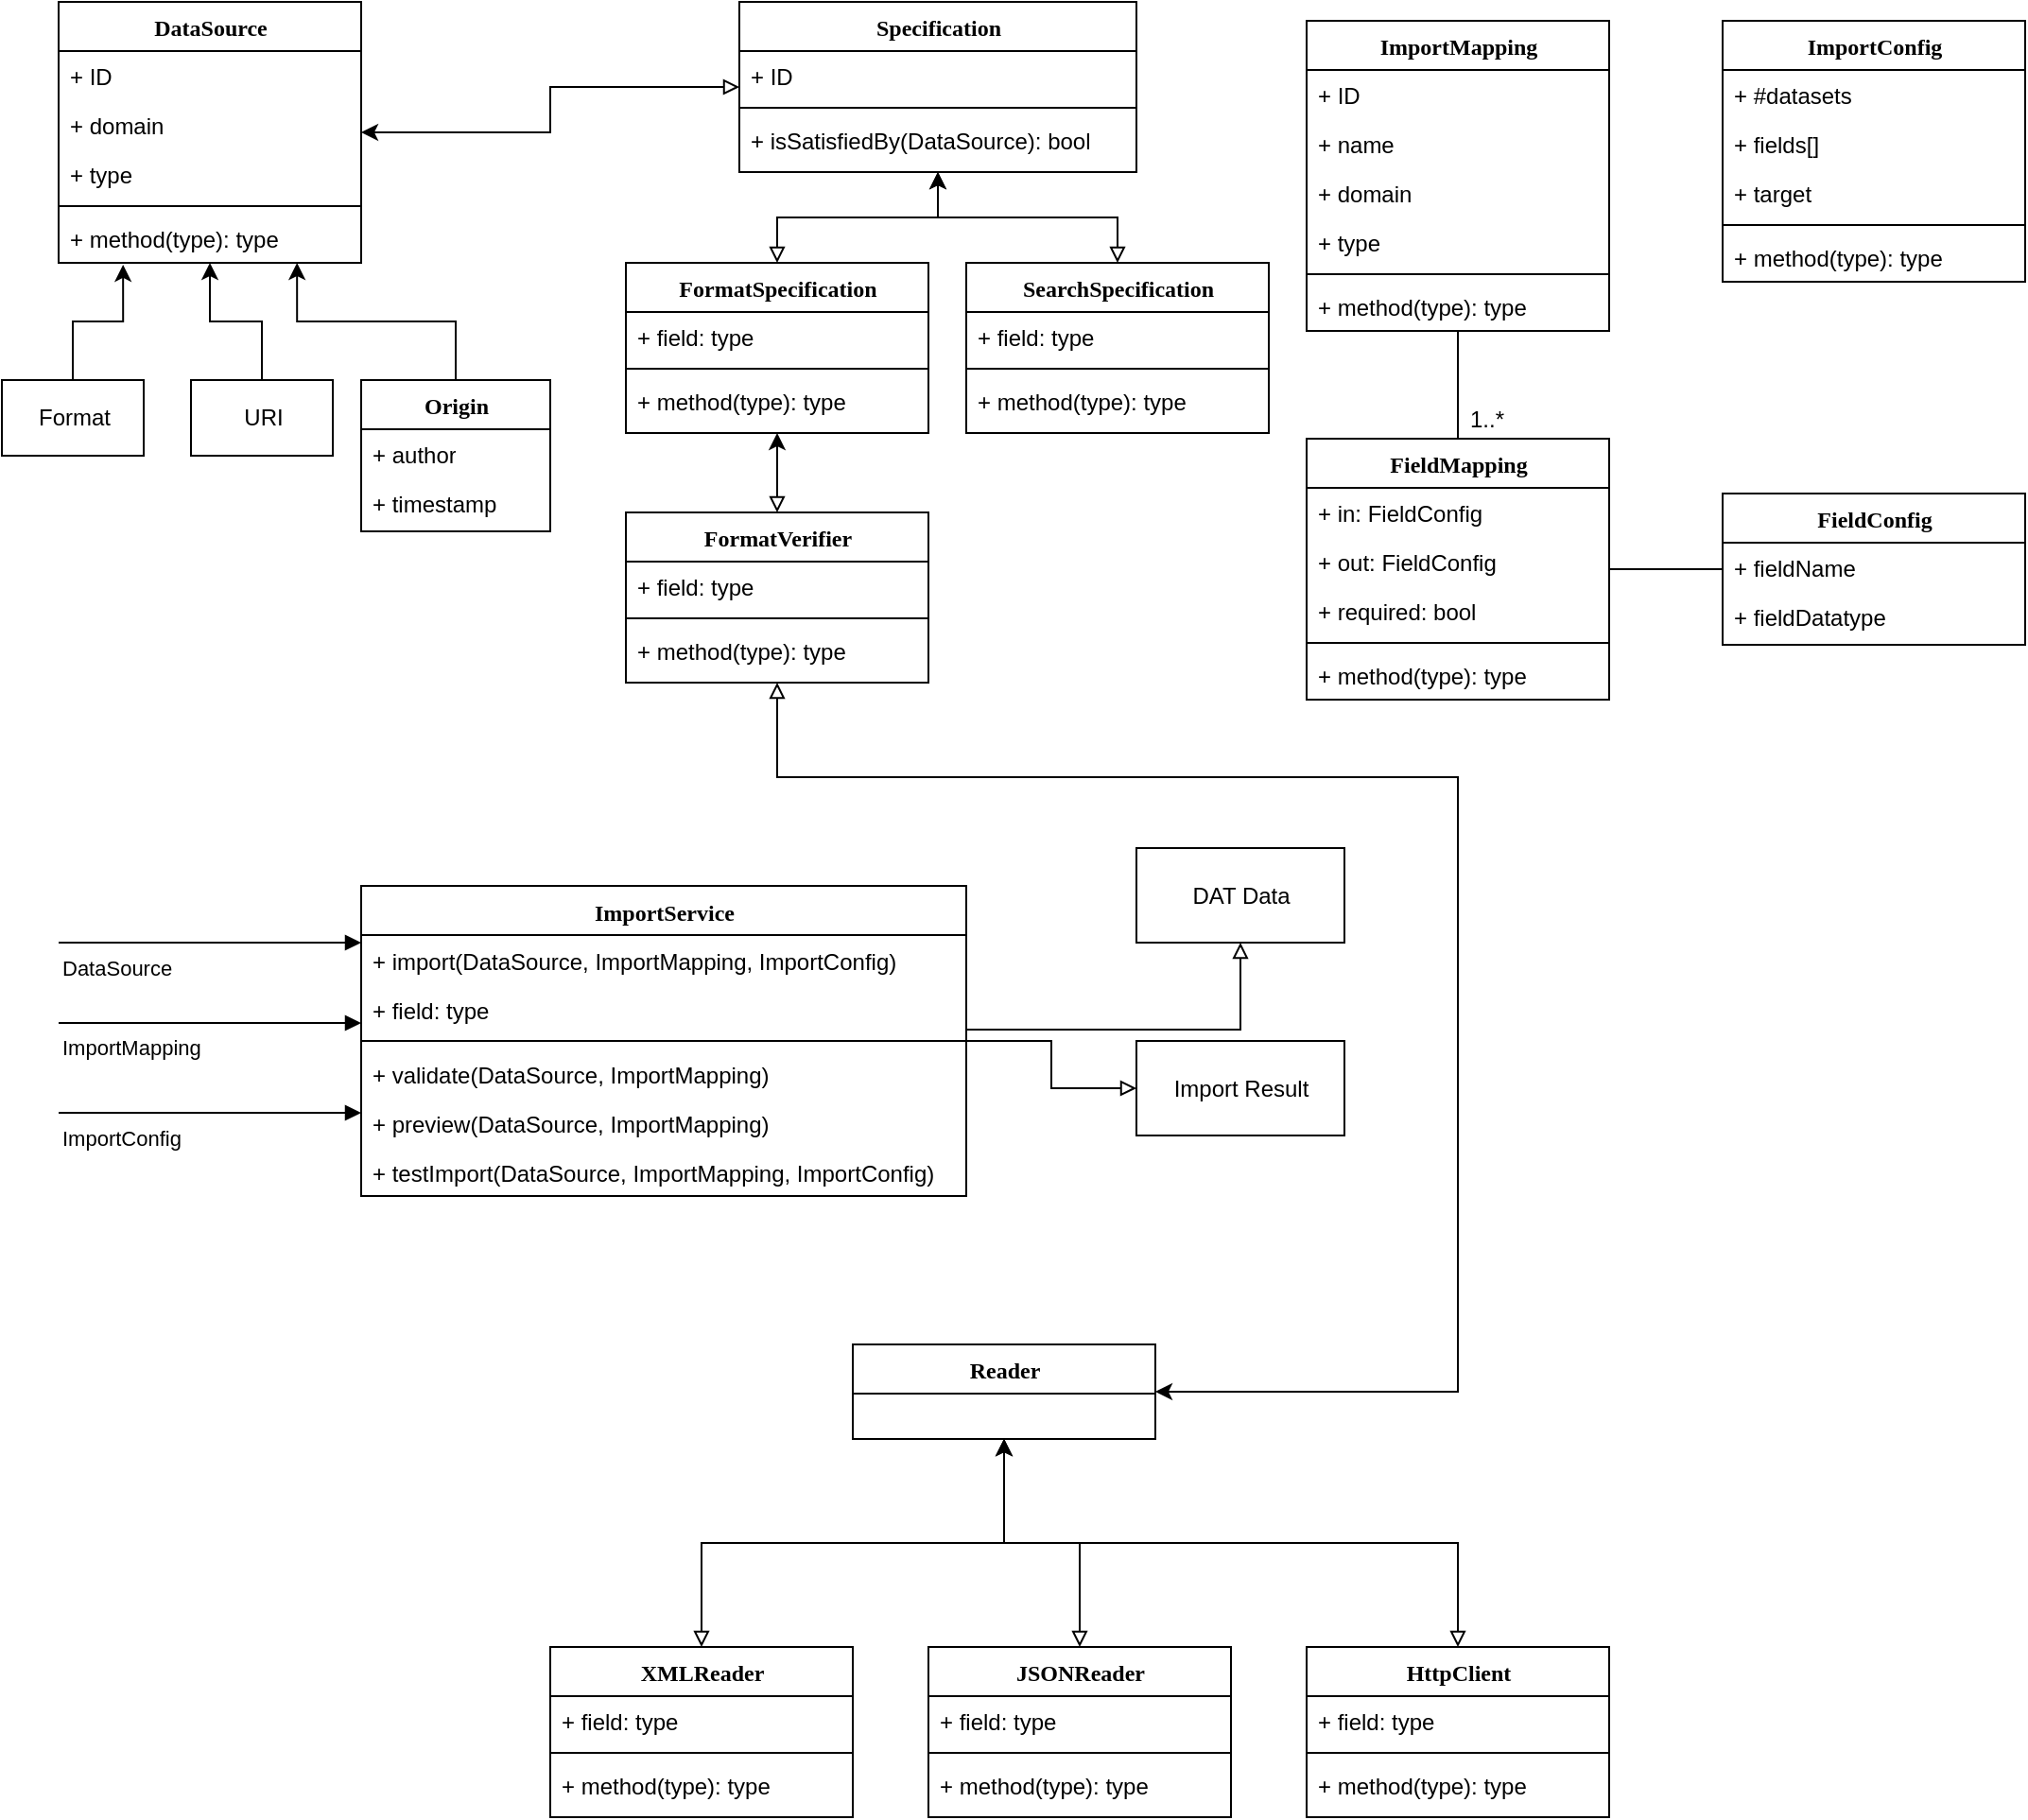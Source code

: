 <mxfile version="12.3.0" type="github" pages="1">
  <diagram name="Page-1" id="6133507b-19e7-1e82-6fc7-422aa6c4b21f">
    <mxGraphModel dx="2062" dy="1129" grid="1" gridSize="10" guides="1" tooltips="1" connect="1" arrows="1" fold="1" page="1" pageScale="1" pageWidth="1100" pageHeight="850" background="#ffffff" math="0" shadow="0">
      <root>
        <mxCell id="0"/>
        <mxCell id="1" parent="0"/>
        <mxCell id="tQbu4OHNhD7reHEDY6yL-50" value="ImportConfig" style="swimlane;html=1;fontStyle=1;align=center;verticalAlign=top;childLayout=stackLayout;horizontal=1;startSize=26;horizontalStack=0;resizeParent=1;resizeLast=0;collapsible=1;marginBottom=0;swimlaneFillColor=#ffffff;rounded=0;shadow=0;comic=0;labelBackgroundColor=none;strokeWidth=1;fillColor=none;fontFamily=Verdana;fontSize=12" vertex="1" parent="1">
          <mxGeometry x="920" y="60" width="160" height="138" as="geometry"/>
        </mxCell>
        <mxCell id="tQbu4OHNhD7reHEDY6yL-51" value="&lt;div&gt;+ #datasets&lt;/div&gt;" style="text;html=1;strokeColor=none;fillColor=none;align=left;verticalAlign=top;spacingLeft=4;spacingRight=4;whiteSpace=wrap;overflow=hidden;rotatable=0;points=[[0,0.5],[1,0.5]];portConstraint=eastwest;" vertex="1" parent="tQbu4OHNhD7reHEDY6yL-50">
          <mxGeometry y="26" width="160" height="26" as="geometry"/>
        </mxCell>
        <mxCell id="tQbu4OHNhD7reHEDY6yL-52" value="+ fields[]" style="text;html=1;strokeColor=none;fillColor=none;align=left;verticalAlign=top;spacingLeft=4;spacingRight=4;whiteSpace=wrap;overflow=hidden;rotatable=0;points=[[0,0.5],[1,0.5]];portConstraint=eastwest;" vertex="1" parent="tQbu4OHNhD7reHEDY6yL-50">
          <mxGeometry y="52" width="160" height="26" as="geometry"/>
        </mxCell>
        <mxCell id="tQbu4OHNhD7reHEDY6yL-55" value="+ target" style="text;html=1;strokeColor=none;fillColor=none;align=left;verticalAlign=top;spacingLeft=4;spacingRight=4;whiteSpace=wrap;overflow=hidden;rotatable=0;points=[[0,0.5],[1,0.5]];portConstraint=eastwest;" vertex="1" parent="tQbu4OHNhD7reHEDY6yL-50">
          <mxGeometry y="78" width="160" height="26" as="geometry"/>
        </mxCell>
        <mxCell id="tQbu4OHNhD7reHEDY6yL-53" value="" style="line;html=1;strokeWidth=1;fillColor=none;align=left;verticalAlign=middle;spacingTop=-1;spacingLeft=3;spacingRight=3;rotatable=0;labelPosition=right;points=[];portConstraint=eastwest;" vertex="1" parent="tQbu4OHNhD7reHEDY6yL-50">
          <mxGeometry y="104" width="160" height="8" as="geometry"/>
        </mxCell>
        <mxCell id="tQbu4OHNhD7reHEDY6yL-54" value="+ method(type): type" style="text;html=1;strokeColor=none;fillColor=none;align=left;verticalAlign=top;spacingLeft=4;spacingRight=4;whiteSpace=wrap;overflow=hidden;rotatable=0;points=[[0,0.5],[1,0.5]];portConstraint=eastwest;" vertex="1" parent="tQbu4OHNhD7reHEDY6yL-50">
          <mxGeometry y="112" width="160" height="26" as="geometry"/>
        </mxCell>
        <mxCell id="tQbu4OHNhD7reHEDY6yL-57" value="" style="group" vertex="1" connectable="0" parent="1">
          <mxGeometry x="700" y="60" width="380" height="359" as="geometry"/>
        </mxCell>
        <mxCell id="tQbu4OHNhD7reHEDY6yL-25" value="ImportMapping" style="swimlane;html=1;fontStyle=1;align=center;verticalAlign=top;childLayout=stackLayout;horizontal=1;startSize=26;horizontalStack=0;resizeParent=1;resizeLast=0;collapsible=1;marginBottom=0;swimlaneFillColor=#ffffff;rounded=0;shadow=0;comic=0;labelBackgroundColor=none;strokeWidth=1;fillColor=none;fontFamily=Verdana;fontSize=12" vertex="1" parent="tQbu4OHNhD7reHEDY6yL-57">
          <mxGeometry width="160" height="164" as="geometry"/>
        </mxCell>
        <mxCell id="tQbu4OHNhD7reHEDY6yL-26" value="+ ID" style="text;html=1;strokeColor=none;fillColor=none;align=left;verticalAlign=top;spacingLeft=4;spacingRight=4;whiteSpace=wrap;overflow=hidden;rotatable=0;points=[[0,0.5],[1,0.5]];portConstraint=eastwest;" vertex="1" parent="tQbu4OHNhD7reHEDY6yL-25">
          <mxGeometry y="26" width="160" height="26" as="geometry"/>
        </mxCell>
        <mxCell id="tQbu4OHNhD7reHEDY6yL-27" value="+ name" style="text;html=1;strokeColor=none;fillColor=none;align=left;verticalAlign=top;spacingLeft=4;spacingRight=4;whiteSpace=wrap;overflow=hidden;rotatable=0;points=[[0,0.5],[1,0.5]];portConstraint=eastwest;" vertex="1" parent="tQbu4OHNhD7reHEDY6yL-25">
          <mxGeometry y="52" width="160" height="26" as="geometry"/>
        </mxCell>
        <mxCell id="tQbu4OHNhD7reHEDY6yL-30" value="+ domain" style="text;html=1;strokeColor=none;fillColor=none;align=left;verticalAlign=top;spacingLeft=4;spacingRight=4;whiteSpace=wrap;overflow=hidden;rotatable=0;points=[[0,0.5],[1,0.5]];portConstraint=eastwest;" vertex="1" parent="tQbu4OHNhD7reHEDY6yL-25">
          <mxGeometry y="78" width="160" height="26" as="geometry"/>
        </mxCell>
        <mxCell id="tQbu4OHNhD7reHEDY6yL-31" value="+ type" style="text;html=1;strokeColor=none;fillColor=none;align=left;verticalAlign=top;spacingLeft=4;spacingRight=4;whiteSpace=wrap;overflow=hidden;rotatable=0;points=[[0,0.5],[1,0.5]];portConstraint=eastwest;" vertex="1" parent="tQbu4OHNhD7reHEDY6yL-25">
          <mxGeometry y="104" width="160" height="26" as="geometry"/>
        </mxCell>
        <mxCell id="tQbu4OHNhD7reHEDY6yL-28" value="" style="line;html=1;strokeWidth=1;fillColor=none;align=left;verticalAlign=middle;spacingTop=-1;spacingLeft=3;spacingRight=3;rotatable=0;labelPosition=right;points=[];portConstraint=eastwest;" vertex="1" parent="tQbu4OHNhD7reHEDY6yL-25">
          <mxGeometry y="130" width="160" height="8" as="geometry"/>
        </mxCell>
        <mxCell id="tQbu4OHNhD7reHEDY6yL-29" value="+ method(type): type" style="text;html=1;strokeColor=none;fillColor=none;align=left;verticalAlign=top;spacingLeft=4;spacingRight=4;whiteSpace=wrap;overflow=hidden;rotatable=0;points=[[0,0.5],[1,0.5]];portConstraint=eastwest;" vertex="1" parent="tQbu4OHNhD7reHEDY6yL-25">
          <mxGeometry y="138" width="160" height="26" as="geometry"/>
        </mxCell>
        <mxCell id="tQbu4OHNhD7reHEDY6yL-48" style="edgeStyle=orthogonalEdgeStyle;rounded=0;orthogonalLoop=1;jettySize=auto;html=1;endArrow=none;endFill=0;" edge="1" parent="tQbu4OHNhD7reHEDY6yL-57" source="tQbu4OHNhD7reHEDY6yL-32" target="tQbu4OHNhD7reHEDY6yL-25">
          <mxGeometry relative="1" as="geometry"/>
        </mxCell>
        <mxCell id="tQbu4OHNhD7reHEDY6yL-32" value="FieldMapping" style="swimlane;html=1;fontStyle=1;align=center;verticalAlign=top;childLayout=stackLayout;horizontal=1;startSize=26;horizontalStack=0;resizeParent=1;resizeLast=0;collapsible=1;marginBottom=0;swimlaneFillColor=#ffffff;rounded=0;shadow=0;comic=0;labelBackgroundColor=none;strokeWidth=1;fillColor=none;fontFamily=Verdana;fontSize=12" vertex="1" parent="tQbu4OHNhD7reHEDY6yL-57">
          <mxGeometry y="221" width="160" height="138" as="geometry"/>
        </mxCell>
        <mxCell id="tQbu4OHNhD7reHEDY6yL-33" value="+ in: FieldConfig" style="text;html=1;strokeColor=none;fillColor=none;align=left;verticalAlign=top;spacingLeft=4;spacingRight=4;whiteSpace=wrap;overflow=hidden;rotatable=0;points=[[0,0.5],[1,0.5]];portConstraint=eastwest;" vertex="1" parent="tQbu4OHNhD7reHEDY6yL-32">
          <mxGeometry y="26" width="160" height="26" as="geometry"/>
        </mxCell>
        <mxCell id="tQbu4OHNhD7reHEDY6yL-34" value="+ out: FieldConfig" style="text;html=1;strokeColor=none;fillColor=none;align=left;verticalAlign=top;spacingLeft=4;spacingRight=4;whiteSpace=wrap;overflow=hidden;rotatable=0;points=[[0,0.5],[1,0.5]];portConstraint=eastwest;" vertex="1" parent="tQbu4OHNhD7reHEDY6yL-32">
          <mxGeometry y="52" width="160" height="26" as="geometry"/>
        </mxCell>
        <mxCell id="tQbu4OHNhD7reHEDY6yL-37" value="+ required: bool" style="text;html=1;strokeColor=none;fillColor=none;align=left;verticalAlign=top;spacingLeft=4;spacingRight=4;whiteSpace=wrap;overflow=hidden;rotatable=0;points=[[0,0.5],[1,0.5]];portConstraint=eastwest;" vertex="1" parent="tQbu4OHNhD7reHEDY6yL-32">
          <mxGeometry y="78" width="160" height="26" as="geometry"/>
        </mxCell>
        <mxCell id="tQbu4OHNhD7reHEDY6yL-35" value="" style="line;html=1;strokeWidth=1;fillColor=none;align=left;verticalAlign=middle;spacingTop=-1;spacingLeft=3;spacingRight=3;rotatable=0;labelPosition=right;points=[];portConstraint=eastwest;" vertex="1" parent="tQbu4OHNhD7reHEDY6yL-32">
          <mxGeometry y="104" width="160" height="8" as="geometry"/>
        </mxCell>
        <mxCell id="tQbu4OHNhD7reHEDY6yL-36" value="+ method(type): type" style="text;html=1;strokeColor=none;fillColor=none;align=left;verticalAlign=top;spacingLeft=4;spacingRight=4;whiteSpace=wrap;overflow=hidden;rotatable=0;points=[[0,0.5],[1,0.5]];portConstraint=eastwest;" vertex="1" parent="tQbu4OHNhD7reHEDY6yL-32">
          <mxGeometry y="112" width="160" height="26" as="geometry"/>
        </mxCell>
        <mxCell id="tQbu4OHNhD7reHEDY6yL-38" value="FieldConfig" style="swimlane;html=1;fontStyle=1;align=center;verticalAlign=top;childLayout=stackLayout;horizontal=1;startSize=26;horizontalStack=0;resizeParent=1;resizeLast=0;collapsible=1;marginBottom=0;swimlaneFillColor=#ffffff;rounded=0;shadow=0;comic=0;labelBackgroundColor=none;strokeWidth=1;fillColor=none;fontFamily=Verdana;fontSize=12" vertex="1" parent="tQbu4OHNhD7reHEDY6yL-57">
          <mxGeometry x="220" y="250" width="160" height="80" as="geometry"/>
        </mxCell>
        <mxCell id="tQbu4OHNhD7reHEDY6yL-39" value="+ fieldName" style="text;html=1;strokeColor=none;fillColor=none;align=left;verticalAlign=top;spacingLeft=4;spacingRight=4;whiteSpace=wrap;overflow=hidden;rotatable=0;points=[[0,0.5],[1,0.5]];portConstraint=eastwest;" vertex="1" parent="tQbu4OHNhD7reHEDY6yL-38">
          <mxGeometry y="26" width="160" height="26" as="geometry"/>
        </mxCell>
        <mxCell id="tQbu4OHNhD7reHEDY6yL-40" value="+ fieldDatatype" style="text;html=1;strokeColor=none;fillColor=none;align=left;verticalAlign=top;spacingLeft=4;spacingRight=4;whiteSpace=wrap;overflow=hidden;rotatable=0;points=[[0,0.5],[1,0.5]];portConstraint=eastwest;" vertex="1" parent="tQbu4OHNhD7reHEDY6yL-38">
          <mxGeometry y="52" width="160" height="26" as="geometry"/>
        </mxCell>
        <mxCell id="tQbu4OHNhD7reHEDY6yL-47" style="edgeStyle=orthogonalEdgeStyle;rounded=0;orthogonalLoop=1;jettySize=auto;html=1;endArrow=none;endFill=0;" edge="1" parent="tQbu4OHNhD7reHEDY6yL-57" source="tQbu4OHNhD7reHEDY6yL-32" target="tQbu4OHNhD7reHEDY6yL-38">
          <mxGeometry relative="1" as="geometry"/>
        </mxCell>
        <mxCell id="tQbu4OHNhD7reHEDY6yL-49" value="1..*" style="text;html=1;align=center;verticalAlign=middle;resizable=0;points=[];;autosize=1;" vertex="1" parent="tQbu4OHNhD7reHEDY6yL-57">
          <mxGeometry x="80" y="201" width="30" height="20" as="geometry"/>
        </mxCell>
        <mxCell id="tQbu4OHNhD7reHEDY6yL-58" value="ImportService" style="swimlane;html=1;fontStyle=1;align=center;verticalAlign=top;childLayout=stackLayout;horizontal=1;startSize=26;horizontalStack=0;resizeParent=1;resizeLast=0;collapsible=1;marginBottom=0;swimlaneFillColor=#ffffff;rounded=0;shadow=0;comic=0;labelBackgroundColor=none;strokeWidth=1;fillColor=none;fontFamily=Verdana;fontSize=12" vertex="1" parent="1">
          <mxGeometry x="200" y="517.5" width="320" height="164" as="geometry"/>
        </mxCell>
        <mxCell id="tQbu4OHNhD7reHEDY6yL-65" value="+ import(DataSource, ImportMapping, ImportConfig)" style="text;html=1;strokeColor=none;fillColor=none;align=left;verticalAlign=top;spacingLeft=4;spacingRight=4;whiteSpace=wrap;overflow=hidden;rotatable=0;points=[[0,0.5],[1,0.5]];portConstraint=eastwest;" vertex="1" parent="tQbu4OHNhD7reHEDY6yL-58">
          <mxGeometry y="26" width="320" height="26" as="geometry"/>
        </mxCell>
        <mxCell id="tQbu4OHNhD7reHEDY6yL-86" value="" style="group" vertex="1" connectable="0" parent="tQbu4OHNhD7reHEDY6yL-58">
          <mxGeometry y="52" width="320" height="112" as="geometry"/>
        </mxCell>
        <mxCell id="tQbu4OHNhD7reHEDY6yL-59" value="+ field: type" style="text;html=1;strokeColor=none;fillColor=none;align=left;verticalAlign=top;spacingLeft=4;spacingRight=4;whiteSpace=wrap;overflow=hidden;rotatable=0;points=[[0,0.5],[1,0.5]];portConstraint=eastwest;" vertex="1" parent="tQbu4OHNhD7reHEDY6yL-86">
          <mxGeometry width="320" height="26" as="geometry"/>
        </mxCell>
        <mxCell id="tQbu4OHNhD7reHEDY6yL-61" value="" style="line;html=1;strokeWidth=1;fillColor=none;align=left;verticalAlign=middle;spacingTop=-1;spacingLeft=3;spacingRight=3;rotatable=0;labelPosition=right;points=[];portConstraint=eastwest;" vertex="1" parent="tQbu4OHNhD7reHEDY6yL-86">
          <mxGeometry y="26" width="320" height="8" as="geometry"/>
        </mxCell>
        <mxCell id="tQbu4OHNhD7reHEDY6yL-62" value="+ validate(DataSource, ImportMapping)" style="text;html=1;strokeColor=none;fillColor=none;align=left;verticalAlign=top;spacingLeft=4;spacingRight=4;whiteSpace=wrap;overflow=hidden;rotatable=0;points=[[0,0.5],[1,0.5]];portConstraint=eastwest;" vertex="1" parent="tQbu4OHNhD7reHEDY6yL-86">
          <mxGeometry y="34" width="320" height="26" as="geometry"/>
        </mxCell>
        <mxCell id="tQbu4OHNhD7reHEDY6yL-63" value="+ preview(DataSource, ImportMapping)" style="text;html=1;strokeColor=none;fillColor=none;align=left;verticalAlign=top;spacingLeft=4;spacingRight=4;whiteSpace=wrap;overflow=hidden;rotatable=0;points=[[0,0.5],[1,0.5]];portConstraint=eastwest;" vertex="1" parent="tQbu4OHNhD7reHEDY6yL-86">
          <mxGeometry y="60" width="320" height="26" as="geometry"/>
        </mxCell>
        <mxCell id="tQbu4OHNhD7reHEDY6yL-64" value="+ testImport(DataSource, ImportMapping, ImportConfig)" style="text;html=1;strokeColor=none;fillColor=none;align=left;verticalAlign=top;spacingLeft=4;spacingRight=4;whiteSpace=wrap;overflow=hidden;rotatable=0;points=[[0,0.5],[1,0.5]];portConstraint=eastwest;" vertex="1" parent="tQbu4OHNhD7reHEDY6yL-86">
          <mxGeometry y="86" width="320" height="26" as="geometry"/>
        </mxCell>
        <mxCell id="tQbu4OHNhD7reHEDY6yL-66" value="DataSource" style="endArrow=block;endFill=1;html=1;edgeStyle=orthogonalEdgeStyle;align=left;verticalAlign=top;" edge="1" parent="1">
          <mxGeometry x="-1" relative="1" as="geometry">
            <mxPoint x="40" y="547.5" as="sourcePoint"/>
            <mxPoint x="200" y="547.5" as="targetPoint"/>
          </mxGeometry>
        </mxCell>
        <mxCell id="tQbu4OHNhD7reHEDY6yL-68" value="ImportMapping" style="endArrow=block;endFill=1;html=1;edgeStyle=orthogonalEdgeStyle;align=left;verticalAlign=top;" edge="1" parent="1">
          <mxGeometry x="-1" relative="1" as="geometry">
            <mxPoint x="40" y="590" as="sourcePoint"/>
            <mxPoint x="200" y="590" as="targetPoint"/>
          </mxGeometry>
        </mxCell>
        <mxCell id="tQbu4OHNhD7reHEDY6yL-70" value="ImportConfig" style="endArrow=block;endFill=1;html=1;edgeStyle=orthogonalEdgeStyle;align=left;verticalAlign=top;" edge="1" parent="1">
          <mxGeometry x="-1" relative="1" as="geometry">
            <mxPoint x="40" y="637.5" as="sourcePoint"/>
            <mxPoint x="200" y="637.5" as="targetPoint"/>
          </mxGeometry>
        </mxCell>
        <mxCell id="tQbu4OHNhD7reHEDY6yL-79" style="edgeStyle=orthogonalEdgeStyle;rounded=0;orthogonalLoop=1;jettySize=auto;html=1;endArrow=none;endFill=0;entryX=1;entryY=-0.25;entryDx=0;entryDy=0;entryPerimeter=0;startArrow=block;startFill=0;comic=0;strokeWidth=1;" edge="1" parent="1" source="tQbu4OHNhD7reHEDY6yL-72" target="tQbu4OHNhD7reHEDY6yL-61">
          <mxGeometry relative="1" as="geometry"/>
        </mxCell>
        <mxCell id="tQbu4OHNhD7reHEDY6yL-72" value="DAT Data" style="html=1;" vertex="1" parent="1">
          <mxGeometry x="610" y="497.5" width="110" height="50" as="geometry"/>
        </mxCell>
        <mxCell id="tQbu4OHNhD7reHEDY6yL-77" style="edgeStyle=orthogonalEdgeStyle;rounded=0;orthogonalLoop=1;jettySize=auto;html=1;endArrow=none;endFill=0;startArrow=block;startFill=0;" edge="1" parent="1" source="tQbu4OHNhD7reHEDY6yL-73" target="tQbu4OHNhD7reHEDY6yL-58">
          <mxGeometry relative="1" as="geometry"/>
        </mxCell>
        <mxCell id="tQbu4OHNhD7reHEDY6yL-73" value="Import Result" style="html=1;" vertex="1" parent="1">
          <mxGeometry x="610" y="599.5" width="110" height="50" as="geometry"/>
        </mxCell>
        <mxCell id="tQbu4OHNhD7reHEDY6yL-80" value="Reader" style="swimlane;html=1;fontStyle=1;align=center;verticalAlign=top;childLayout=stackLayout;horizontal=1;startSize=26;horizontalStack=0;resizeParent=1;resizeLast=0;collapsible=1;marginBottom=0;swimlaneFillColor=#ffffff;rounded=0;shadow=0;comic=0;labelBackgroundColor=none;strokeWidth=1;fillColor=none;fontFamily=Verdana;fontSize=12" vertex="1" parent="1">
          <mxGeometry x="460" y="760" width="160" height="50" as="geometry"/>
        </mxCell>
        <mxCell id="tQbu4OHNhD7reHEDY6yL-103" style="edgeStyle=orthogonalEdgeStyle;rounded=0;comic=0;orthogonalLoop=1;jettySize=auto;html=1;startArrow=block;startFill=0;endArrow=classic;endFill=1;strokeWidth=1;" edge="1" parent="1" source="tQbu4OHNhD7reHEDY6yL-90" target="tQbu4OHNhD7reHEDY6yL-80">
          <mxGeometry relative="1" as="geometry"/>
        </mxCell>
        <mxCell id="tQbu4OHNhD7reHEDY6yL-90" value="XMLReader" style="swimlane;html=1;fontStyle=1;align=center;verticalAlign=top;childLayout=stackLayout;horizontal=1;startSize=26;horizontalStack=0;resizeParent=1;resizeLast=0;collapsible=1;marginBottom=0;swimlaneFillColor=#ffffff;rounded=0;shadow=0;comic=0;labelBackgroundColor=none;strokeWidth=1;fillColor=none;fontFamily=Verdana;fontSize=12" vertex="1" parent="1">
          <mxGeometry x="300" y="920" width="160" height="90" as="geometry"/>
        </mxCell>
        <mxCell id="tQbu4OHNhD7reHEDY6yL-92" value="+ field: type" style="text;html=1;strokeColor=none;fillColor=none;align=left;verticalAlign=top;spacingLeft=4;spacingRight=4;whiteSpace=wrap;overflow=hidden;rotatable=0;points=[[0,0.5],[1,0.5]];portConstraint=eastwest;" vertex="1" parent="tQbu4OHNhD7reHEDY6yL-90">
          <mxGeometry y="26" width="160" height="26" as="geometry"/>
        </mxCell>
        <mxCell id="tQbu4OHNhD7reHEDY6yL-94" value="" style="line;html=1;strokeWidth=1;fillColor=none;align=left;verticalAlign=middle;spacingTop=-1;spacingLeft=3;spacingRight=3;rotatable=0;labelPosition=right;points=[];portConstraint=eastwest;" vertex="1" parent="tQbu4OHNhD7reHEDY6yL-90">
          <mxGeometry y="52" width="160" height="8" as="geometry"/>
        </mxCell>
        <mxCell id="tQbu4OHNhD7reHEDY6yL-95" value="+ method(type): type" style="text;html=1;strokeColor=none;fillColor=none;align=left;verticalAlign=top;spacingLeft=4;spacingRight=4;whiteSpace=wrap;overflow=hidden;rotatable=0;points=[[0,0.5],[1,0.5]];portConstraint=eastwest;" vertex="1" parent="tQbu4OHNhD7reHEDY6yL-90">
          <mxGeometry y="60" width="160" height="26" as="geometry"/>
        </mxCell>
        <mxCell id="tQbu4OHNhD7reHEDY6yL-102" style="edgeStyle=orthogonalEdgeStyle;rounded=0;comic=0;orthogonalLoop=1;jettySize=auto;html=1;startArrow=block;startFill=0;endArrow=classic;endFill=1;strokeWidth=1;" edge="1" parent="1" source="tQbu4OHNhD7reHEDY6yL-97" target="tQbu4OHNhD7reHEDY6yL-80">
          <mxGeometry relative="1" as="geometry"/>
        </mxCell>
        <mxCell id="tQbu4OHNhD7reHEDY6yL-97" value="JSONReader" style="swimlane;html=1;fontStyle=1;align=center;verticalAlign=top;childLayout=stackLayout;horizontal=1;startSize=26;horizontalStack=0;resizeParent=1;resizeLast=0;collapsible=1;marginBottom=0;swimlaneFillColor=#ffffff;rounded=0;shadow=0;comic=0;labelBackgroundColor=none;strokeWidth=1;fillColor=none;fontFamily=Verdana;fontSize=12" vertex="1" parent="1">
          <mxGeometry x="500" y="920" width="160" height="90" as="geometry"/>
        </mxCell>
        <mxCell id="tQbu4OHNhD7reHEDY6yL-98" value="+ field: type" style="text;html=1;strokeColor=none;fillColor=none;align=left;verticalAlign=top;spacingLeft=4;spacingRight=4;whiteSpace=wrap;overflow=hidden;rotatable=0;points=[[0,0.5],[1,0.5]];portConstraint=eastwest;" vertex="1" parent="tQbu4OHNhD7reHEDY6yL-97">
          <mxGeometry y="26" width="160" height="26" as="geometry"/>
        </mxCell>
        <mxCell id="tQbu4OHNhD7reHEDY6yL-99" value="" style="line;html=1;strokeWidth=1;fillColor=none;align=left;verticalAlign=middle;spacingTop=-1;spacingLeft=3;spacingRight=3;rotatable=0;labelPosition=right;points=[];portConstraint=eastwest;" vertex="1" parent="tQbu4OHNhD7reHEDY6yL-97">
          <mxGeometry y="52" width="160" height="8" as="geometry"/>
        </mxCell>
        <mxCell id="tQbu4OHNhD7reHEDY6yL-100" value="+ method(type): type" style="text;html=1;strokeColor=none;fillColor=none;align=left;verticalAlign=top;spacingLeft=4;spacingRight=4;whiteSpace=wrap;overflow=hidden;rotatable=0;points=[[0,0.5],[1,0.5]];portConstraint=eastwest;" vertex="1" parent="tQbu4OHNhD7reHEDY6yL-97">
          <mxGeometry y="60" width="160" height="26" as="geometry"/>
        </mxCell>
        <mxCell id="tQbu4OHNhD7reHEDY6yL-110" style="edgeStyle=orthogonalEdgeStyle;rounded=0;comic=0;orthogonalLoop=1;jettySize=auto;html=1;startArrow=block;startFill=0;endArrow=classic;endFill=1;strokeWidth=1;exitX=0.5;exitY=0;exitDx=0;exitDy=0;" edge="1" parent="1" source="tQbu4OHNhD7reHEDY6yL-104" target="tQbu4OHNhD7reHEDY6yL-80">
          <mxGeometry relative="1" as="geometry"/>
        </mxCell>
        <mxCell id="tQbu4OHNhD7reHEDY6yL-104" value="HttpClient" style="swimlane;html=1;fontStyle=1;align=center;verticalAlign=top;childLayout=stackLayout;horizontal=1;startSize=26;horizontalStack=0;resizeParent=1;resizeLast=0;collapsible=1;marginBottom=0;swimlaneFillColor=#ffffff;rounded=0;shadow=0;comic=0;labelBackgroundColor=none;strokeWidth=1;fillColor=none;fontFamily=Verdana;fontSize=12" vertex="1" parent="1">
          <mxGeometry x="700" y="920" width="160" height="90" as="geometry"/>
        </mxCell>
        <mxCell id="tQbu4OHNhD7reHEDY6yL-105" value="+ field: type" style="text;html=1;strokeColor=none;fillColor=none;align=left;verticalAlign=top;spacingLeft=4;spacingRight=4;whiteSpace=wrap;overflow=hidden;rotatable=0;points=[[0,0.5],[1,0.5]];portConstraint=eastwest;" vertex="1" parent="tQbu4OHNhD7reHEDY6yL-104">
          <mxGeometry y="26" width="160" height="26" as="geometry"/>
        </mxCell>
        <mxCell id="tQbu4OHNhD7reHEDY6yL-106" value="" style="line;html=1;strokeWidth=1;fillColor=none;align=left;verticalAlign=middle;spacingTop=-1;spacingLeft=3;spacingRight=3;rotatable=0;labelPosition=right;points=[];portConstraint=eastwest;" vertex="1" parent="tQbu4OHNhD7reHEDY6yL-104">
          <mxGeometry y="52" width="160" height="8" as="geometry"/>
        </mxCell>
        <mxCell id="tQbu4OHNhD7reHEDY6yL-107" value="+ method(type): type" style="text;html=1;strokeColor=none;fillColor=none;align=left;verticalAlign=top;spacingLeft=4;spacingRight=4;whiteSpace=wrap;overflow=hidden;rotatable=0;points=[[0,0.5],[1,0.5]];portConstraint=eastwest;" vertex="1" parent="tQbu4OHNhD7reHEDY6yL-104">
          <mxGeometry y="60" width="160" height="26" as="geometry"/>
        </mxCell>
        <mxCell id="tQbu4OHNhD7reHEDY6yL-2" value="&lt;div&gt;DataSource&lt;/div&gt;" style="swimlane;html=1;fontStyle=1;align=center;verticalAlign=top;childLayout=stackLayout;horizontal=1;startSize=26;horizontalStack=0;resizeParent=1;resizeLast=0;collapsible=1;marginBottom=0;swimlaneFillColor=#ffffff;rounded=0;shadow=0;comic=0;labelBackgroundColor=none;strokeWidth=1;fillColor=none;fontFamily=Verdana;fontSize=12" vertex="1" parent="1">
          <mxGeometry x="40" y="50" width="160" height="138" as="geometry"/>
        </mxCell>
        <mxCell id="tQbu4OHNhD7reHEDY6yL-3" value="+ ID" style="text;html=1;strokeColor=none;fillColor=none;align=left;verticalAlign=top;spacingLeft=4;spacingRight=4;whiteSpace=wrap;overflow=hidden;rotatable=0;points=[[0,0.5],[1,0.5]];portConstraint=eastwest;" vertex="1" parent="tQbu4OHNhD7reHEDY6yL-2">
          <mxGeometry y="26" width="160" height="26" as="geometry"/>
        </mxCell>
        <mxCell id="tQbu4OHNhD7reHEDY6yL-4" value="+ domain" style="text;html=1;strokeColor=none;fillColor=none;align=left;verticalAlign=top;spacingLeft=4;spacingRight=4;whiteSpace=wrap;overflow=hidden;rotatable=0;points=[[0,0.5],[1,0.5]];portConstraint=eastwest;" vertex="1" parent="tQbu4OHNhD7reHEDY6yL-2">
          <mxGeometry y="52" width="160" height="26" as="geometry"/>
        </mxCell>
        <mxCell id="tQbu4OHNhD7reHEDY6yL-7" value="+ type" style="text;html=1;strokeColor=none;fillColor=none;align=left;verticalAlign=top;spacingLeft=4;spacingRight=4;whiteSpace=wrap;overflow=hidden;rotatable=0;points=[[0,0.5],[1,0.5]];portConstraint=eastwest;" vertex="1" parent="tQbu4OHNhD7reHEDY6yL-2">
          <mxGeometry y="78" width="160" height="26" as="geometry"/>
        </mxCell>
        <mxCell id="tQbu4OHNhD7reHEDY6yL-5" value="" style="line;html=1;strokeWidth=1;fillColor=none;align=left;verticalAlign=middle;spacingTop=-1;spacingLeft=3;spacingRight=3;rotatable=0;labelPosition=right;points=[];portConstraint=eastwest;" vertex="1" parent="tQbu4OHNhD7reHEDY6yL-2">
          <mxGeometry y="104" width="160" height="8" as="geometry"/>
        </mxCell>
        <mxCell id="tQbu4OHNhD7reHEDY6yL-6" value="+ method(type): type" style="text;html=1;strokeColor=none;fillColor=none;align=left;verticalAlign=top;spacingLeft=4;spacingRight=4;whiteSpace=wrap;overflow=hidden;rotatable=0;points=[[0,0.5],[1,0.5]];portConstraint=eastwest;" vertex="1" parent="tQbu4OHNhD7reHEDY6yL-2">
          <mxGeometry y="112" width="160" height="26" as="geometry"/>
        </mxCell>
        <mxCell id="tQbu4OHNhD7reHEDY6yL-16" style="edgeStyle=orthogonalEdgeStyle;rounded=0;orthogonalLoop=1;jettySize=auto;html=1;entryX=0.213;entryY=1.038;entryDx=0;entryDy=0;entryPerimeter=0;" edge="1" parent="1" source="tQbu4OHNhD7reHEDY6yL-10" target="tQbu4OHNhD7reHEDY6yL-6">
          <mxGeometry relative="1" as="geometry"/>
        </mxCell>
        <mxCell id="tQbu4OHNhD7reHEDY6yL-10" value="Format" style="html=1;" vertex="1" parent="1">
          <mxGeometry x="10" y="250" width="75" height="40" as="geometry"/>
        </mxCell>
        <mxCell id="tQbu4OHNhD7reHEDY6yL-15" style="edgeStyle=orthogonalEdgeStyle;rounded=0;orthogonalLoop=1;jettySize=auto;html=1;" edge="1" parent="1" source="tQbu4OHNhD7reHEDY6yL-14" target="tQbu4OHNhD7reHEDY6yL-2">
          <mxGeometry relative="1" as="geometry"/>
        </mxCell>
        <mxCell id="tQbu4OHNhD7reHEDY6yL-14" value="URI" style="html=1;" vertex="1" parent="1">
          <mxGeometry x="110" y="250" width="75" height="40" as="geometry"/>
        </mxCell>
        <mxCell id="tQbu4OHNhD7reHEDY6yL-24" style="edgeStyle=orthogonalEdgeStyle;rounded=0;orthogonalLoop=1;jettySize=auto;html=1;entryX=0.788;entryY=1;entryDx=0;entryDy=0;entryPerimeter=0;" edge="1" parent="1" source="tQbu4OHNhD7reHEDY6yL-19" target="tQbu4OHNhD7reHEDY6yL-6">
          <mxGeometry relative="1" as="geometry"/>
        </mxCell>
        <mxCell id="tQbu4OHNhD7reHEDY6yL-19" value="Origin" style="swimlane;html=1;fontStyle=1;align=center;verticalAlign=top;childLayout=stackLayout;horizontal=1;startSize=26;horizontalStack=0;resizeParent=1;resizeLast=0;collapsible=1;marginBottom=0;swimlaneFillColor=#ffffff;rounded=0;shadow=0;comic=0;labelBackgroundColor=none;strokeWidth=1;fillColor=none;fontFamily=Verdana;fontSize=12" vertex="1" parent="1">
          <mxGeometry x="200" y="250" width="100" height="80" as="geometry"/>
        </mxCell>
        <mxCell id="tQbu4OHNhD7reHEDY6yL-20" value="+ author" style="text;html=1;strokeColor=none;fillColor=none;align=left;verticalAlign=top;spacingLeft=4;spacingRight=4;whiteSpace=wrap;overflow=hidden;rotatable=0;points=[[0,0.5],[1,0.5]];portConstraint=eastwest;" vertex="1" parent="tQbu4OHNhD7reHEDY6yL-19">
          <mxGeometry y="26" width="100" height="26" as="geometry"/>
        </mxCell>
        <mxCell id="tQbu4OHNhD7reHEDY6yL-21" value="+ timestamp" style="text;html=1;strokeColor=none;fillColor=none;align=left;verticalAlign=top;spacingLeft=4;spacingRight=4;whiteSpace=wrap;overflow=hidden;rotatable=0;points=[[0,0.5],[1,0.5]];portConstraint=eastwest;" vertex="1" parent="tQbu4OHNhD7reHEDY6yL-19">
          <mxGeometry y="52" width="100" height="26" as="geometry"/>
        </mxCell>
        <mxCell id="tQbu4OHNhD7reHEDY6yL-137" style="edgeStyle=orthogonalEdgeStyle;rounded=0;comic=0;orthogonalLoop=1;jettySize=auto;html=1;startArrow=block;startFill=0;endArrow=classic;endFill=1;strokeWidth=1;" edge="1" parent="1" source="tQbu4OHNhD7reHEDY6yL-131" target="tQbu4OHNhD7reHEDY6yL-2">
          <mxGeometry relative="1" as="geometry"/>
        </mxCell>
        <mxCell id="tQbu4OHNhD7reHEDY6yL-131" value="Specification" style="swimlane;html=1;fontStyle=1;align=center;verticalAlign=top;childLayout=stackLayout;horizontal=1;startSize=26;horizontalStack=0;resizeParent=1;resizeLast=0;collapsible=1;marginBottom=0;swimlaneFillColor=#ffffff;rounded=0;shadow=0;comic=0;labelBackgroundColor=none;strokeWidth=1;fillColor=none;fontFamily=Verdana;fontSize=12" vertex="1" parent="1">
          <mxGeometry x="400" y="50" width="210" height="90" as="geometry"/>
        </mxCell>
        <mxCell id="tQbu4OHNhD7reHEDY6yL-132" value="+ ID" style="text;html=1;strokeColor=none;fillColor=none;align=left;verticalAlign=top;spacingLeft=4;spacingRight=4;whiteSpace=wrap;overflow=hidden;rotatable=0;points=[[0,0.5],[1,0.5]];portConstraint=eastwest;" vertex="1" parent="tQbu4OHNhD7reHEDY6yL-131">
          <mxGeometry y="26" width="210" height="26" as="geometry"/>
        </mxCell>
        <mxCell id="tQbu4OHNhD7reHEDY6yL-135" value="" style="line;html=1;strokeWidth=1;fillColor=none;align=left;verticalAlign=middle;spacingTop=-1;spacingLeft=3;spacingRight=3;rotatable=0;labelPosition=right;points=[];portConstraint=eastwest;" vertex="1" parent="tQbu4OHNhD7reHEDY6yL-131">
          <mxGeometry y="52" width="210" height="8" as="geometry"/>
        </mxCell>
        <mxCell id="tQbu4OHNhD7reHEDY6yL-136" value="+ isSatisfiedBy(DataSource): bool" style="text;html=1;strokeColor=none;fillColor=none;align=left;verticalAlign=top;spacingLeft=4;spacingRight=4;whiteSpace=wrap;overflow=hidden;rotatable=0;points=[[0,0.5],[1,0.5]];portConstraint=eastwest;" vertex="1" parent="tQbu4OHNhD7reHEDY6yL-131">
          <mxGeometry y="60" width="210" height="26" as="geometry"/>
        </mxCell>
        <mxCell id="tQbu4OHNhD7reHEDY6yL-142" style="edgeStyle=orthogonalEdgeStyle;rounded=0;comic=0;orthogonalLoop=1;jettySize=auto;html=1;startArrow=block;startFill=0;endArrow=classic;endFill=1;strokeWidth=1;" edge="1" parent="1" source="tQbu4OHNhD7reHEDY6yL-138" target="tQbu4OHNhD7reHEDY6yL-131">
          <mxGeometry relative="1" as="geometry"/>
        </mxCell>
        <mxCell id="tQbu4OHNhD7reHEDY6yL-138" value="FormatSpecification" style="swimlane;html=1;fontStyle=1;align=center;verticalAlign=top;childLayout=stackLayout;horizontal=1;startSize=26;horizontalStack=0;resizeParent=1;resizeLast=0;collapsible=1;marginBottom=0;swimlaneFillColor=#ffffff;rounded=0;shadow=0;comic=0;labelBackgroundColor=none;strokeWidth=1;fillColor=none;fontFamily=Verdana;fontSize=12" vertex="1" parent="1">
          <mxGeometry x="340" y="188" width="160" height="90" as="geometry"/>
        </mxCell>
        <mxCell id="tQbu4OHNhD7reHEDY6yL-139" value="+ field: type" style="text;html=1;strokeColor=none;fillColor=none;align=left;verticalAlign=top;spacingLeft=4;spacingRight=4;whiteSpace=wrap;overflow=hidden;rotatable=0;points=[[0,0.5],[1,0.5]];portConstraint=eastwest;" vertex="1" parent="tQbu4OHNhD7reHEDY6yL-138">
          <mxGeometry y="26" width="160" height="26" as="geometry"/>
        </mxCell>
        <mxCell id="tQbu4OHNhD7reHEDY6yL-140" value="" style="line;html=1;strokeWidth=1;fillColor=none;align=left;verticalAlign=middle;spacingTop=-1;spacingLeft=3;spacingRight=3;rotatable=0;labelPosition=right;points=[];portConstraint=eastwest;" vertex="1" parent="tQbu4OHNhD7reHEDY6yL-138">
          <mxGeometry y="52" width="160" height="8" as="geometry"/>
        </mxCell>
        <mxCell id="tQbu4OHNhD7reHEDY6yL-141" value="+ method(type): type" style="text;html=1;strokeColor=none;fillColor=none;align=left;verticalAlign=top;spacingLeft=4;spacingRight=4;whiteSpace=wrap;overflow=hidden;rotatable=0;points=[[0,0.5],[1,0.5]];portConstraint=eastwest;" vertex="1" parent="tQbu4OHNhD7reHEDY6yL-138">
          <mxGeometry y="60" width="160" height="26" as="geometry"/>
        </mxCell>
        <mxCell id="tQbu4OHNhD7reHEDY6yL-147" style="edgeStyle=orthogonalEdgeStyle;rounded=0;comic=0;orthogonalLoop=1;jettySize=auto;html=1;startArrow=block;startFill=0;endArrow=classic;endFill=1;strokeWidth=1;" edge="1" parent="1" source="tQbu4OHNhD7reHEDY6yL-143" target="tQbu4OHNhD7reHEDY6yL-131">
          <mxGeometry relative="1" as="geometry"/>
        </mxCell>
        <mxCell id="tQbu4OHNhD7reHEDY6yL-143" value="SearchSpecification" style="swimlane;html=1;fontStyle=1;align=center;verticalAlign=top;childLayout=stackLayout;horizontal=1;startSize=26;horizontalStack=0;resizeParent=1;resizeLast=0;collapsible=1;marginBottom=0;swimlaneFillColor=#ffffff;rounded=0;shadow=0;comic=0;labelBackgroundColor=none;strokeWidth=1;fillColor=none;fontFamily=Verdana;fontSize=12" vertex="1" parent="1">
          <mxGeometry x="520" y="188" width="160" height="90" as="geometry"/>
        </mxCell>
        <mxCell id="tQbu4OHNhD7reHEDY6yL-144" value="+ field: type" style="text;html=1;strokeColor=none;fillColor=none;align=left;verticalAlign=top;spacingLeft=4;spacingRight=4;whiteSpace=wrap;overflow=hidden;rotatable=0;points=[[0,0.5],[1,0.5]];portConstraint=eastwest;" vertex="1" parent="tQbu4OHNhD7reHEDY6yL-143">
          <mxGeometry y="26" width="160" height="26" as="geometry"/>
        </mxCell>
        <mxCell id="tQbu4OHNhD7reHEDY6yL-145" value="" style="line;html=1;strokeWidth=1;fillColor=none;align=left;verticalAlign=middle;spacingTop=-1;spacingLeft=3;spacingRight=3;rotatable=0;labelPosition=right;points=[];portConstraint=eastwest;" vertex="1" parent="tQbu4OHNhD7reHEDY6yL-143">
          <mxGeometry y="52" width="160" height="8" as="geometry"/>
        </mxCell>
        <mxCell id="tQbu4OHNhD7reHEDY6yL-146" value="+ method(type): type" style="text;html=1;strokeColor=none;fillColor=none;align=left;verticalAlign=top;spacingLeft=4;spacingRight=4;whiteSpace=wrap;overflow=hidden;rotatable=0;points=[[0,0.5],[1,0.5]];portConstraint=eastwest;" vertex="1" parent="tQbu4OHNhD7reHEDY6yL-143">
          <mxGeometry y="60" width="160" height="26" as="geometry"/>
        </mxCell>
        <mxCell id="tQbu4OHNhD7reHEDY6yL-152" style="edgeStyle=orthogonalEdgeStyle;rounded=0;comic=0;orthogonalLoop=1;jettySize=auto;html=1;startArrow=block;startFill=0;endArrow=classic;endFill=1;strokeWidth=1;" edge="1" parent="1" source="tQbu4OHNhD7reHEDY6yL-148" target="tQbu4OHNhD7reHEDY6yL-138">
          <mxGeometry relative="1" as="geometry"/>
        </mxCell>
        <mxCell id="tQbu4OHNhD7reHEDY6yL-153" style="edgeStyle=orthogonalEdgeStyle;rounded=0;comic=0;orthogonalLoop=1;jettySize=auto;html=1;startArrow=block;startFill=0;endArrow=classic;endFill=1;strokeWidth=1;" edge="1" parent="1" source="tQbu4OHNhD7reHEDY6yL-148" target="tQbu4OHNhD7reHEDY6yL-80">
          <mxGeometry relative="1" as="geometry">
            <Array as="points">
              <mxPoint x="420" y="460"/>
              <mxPoint x="780" y="460"/>
              <mxPoint x="780" y="785"/>
            </Array>
          </mxGeometry>
        </mxCell>
        <mxCell id="tQbu4OHNhD7reHEDY6yL-148" value="FormatVerifier" style="swimlane;html=1;fontStyle=1;align=center;verticalAlign=top;childLayout=stackLayout;horizontal=1;startSize=26;horizontalStack=0;resizeParent=1;resizeLast=0;collapsible=1;marginBottom=0;swimlaneFillColor=#ffffff;rounded=0;shadow=0;comic=0;labelBackgroundColor=none;strokeWidth=1;fillColor=none;fontFamily=Verdana;fontSize=12" vertex="1" parent="1">
          <mxGeometry x="340" y="320" width="160" height="90" as="geometry"/>
        </mxCell>
        <mxCell id="tQbu4OHNhD7reHEDY6yL-149" value="+ field: type" style="text;html=1;strokeColor=none;fillColor=none;align=left;verticalAlign=top;spacingLeft=4;spacingRight=4;whiteSpace=wrap;overflow=hidden;rotatable=0;points=[[0,0.5],[1,0.5]];portConstraint=eastwest;" vertex="1" parent="tQbu4OHNhD7reHEDY6yL-148">
          <mxGeometry y="26" width="160" height="26" as="geometry"/>
        </mxCell>
        <mxCell id="tQbu4OHNhD7reHEDY6yL-150" value="" style="line;html=1;strokeWidth=1;fillColor=none;align=left;verticalAlign=middle;spacingTop=-1;spacingLeft=3;spacingRight=3;rotatable=0;labelPosition=right;points=[];portConstraint=eastwest;" vertex="1" parent="tQbu4OHNhD7reHEDY6yL-148">
          <mxGeometry y="52" width="160" height="8" as="geometry"/>
        </mxCell>
        <mxCell id="tQbu4OHNhD7reHEDY6yL-151" value="+ method(type): type" style="text;html=1;strokeColor=none;fillColor=none;align=left;verticalAlign=top;spacingLeft=4;spacingRight=4;whiteSpace=wrap;overflow=hidden;rotatable=0;points=[[0,0.5],[1,0.5]];portConstraint=eastwest;" vertex="1" parent="tQbu4OHNhD7reHEDY6yL-148">
          <mxGeometry y="60" width="160" height="26" as="geometry"/>
        </mxCell>
      </root>
    </mxGraphModel>
  </diagram>
</mxfile>
